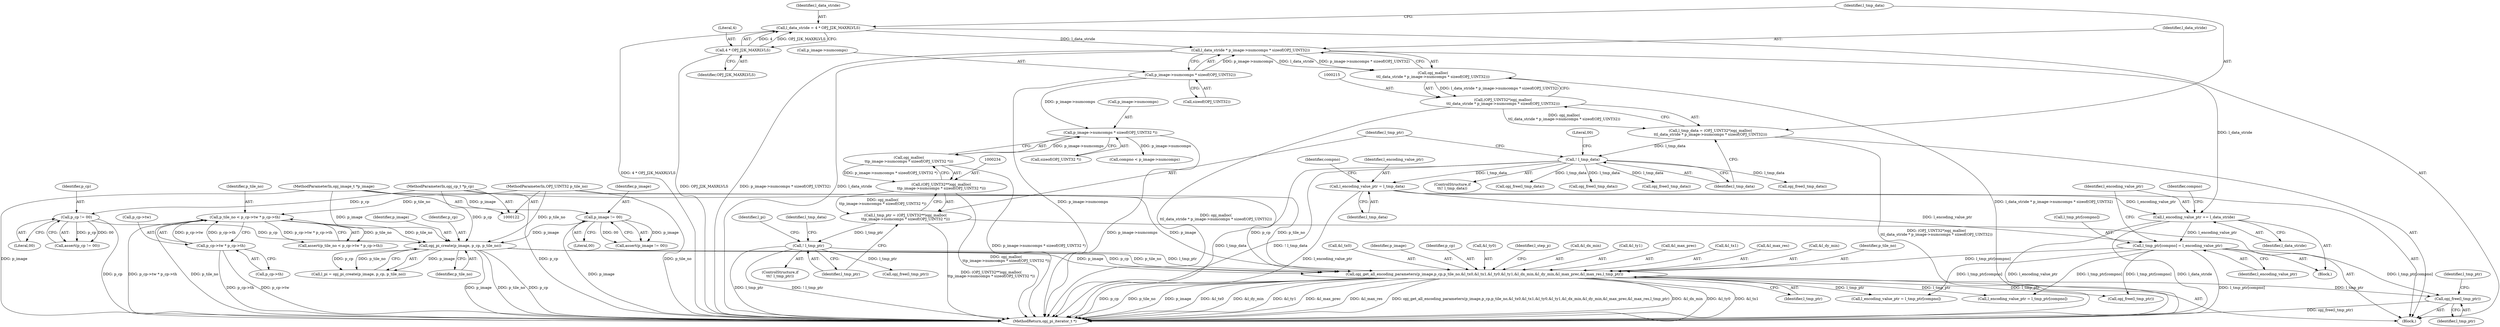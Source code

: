 digraph "0_openjpeg_c16bc057ba3f125051c9966cf1f5b68a05681de4@API" {
"1000672" [label="(Call,opj_free(l_tmp_ptr))"];
"1000289" [label="(Call,opj_get_all_encoding_parameters(p_image,p_cp,p_tile_no,&l_tx0,&l_tx1,&l_ty0,&l_ty1,&l_dx_min,&l_dy_min,&l_max_prec,&l_max_res,l_tmp_ptr))"];
"1000252" [label="(Call,opj_pi_create(p_image, p_cp, p_tile_no))"];
"1000179" [label="(Call,p_image != 00)"];
"1000123" [label="(MethodParameterIn,opj_image_t *p_image)"];
"1000175" [label="(Call,p_cp != 00)"];
"1000124" [label="(MethodParameterIn,opj_cp_t *p_cp)"];
"1000183" [label="(Call,p_tile_no < p_cp->tw * p_cp->th)"];
"1000125" [label="(MethodParameterIn,OPJ_UINT32 p_tile_no)"];
"1000185" [label="(Call,p_cp->tw * p_cp->th)"];
"1000281" [label="(Call,l_tmp_ptr[compno] = l_encoding_value_ptr)"];
"1000286" [label="(Call,l_encoding_value_ptr += l_data_stride)"];
"1000217" [label="(Call,l_data_stride * p_image->numcomps * sizeof(OPJ_UINT32))"];
"1000207" [label="(Call,l_data_stride = 4 * OPJ_J2K_MAXRLVLS)"];
"1000209" [label="(Call,4 * OPJ_J2K_MAXRLVLS)"];
"1000219" [label="(Call,p_image->numcomps * sizeof(OPJ_UINT32))"];
"1000266" [label="(Call,l_encoding_value_ptr = l_tmp_data)"];
"1000226" [label="(Call,! l_tmp_data)"];
"1000212" [label="(Call,l_tmp_data = (OPJ_UINT32*)opj_malloc(\n\t\tl_data_stride * p_image->numcomps * sizeof(OPJ_UINT32)))"];
"1000214" [label="(Call,(OPJ_UINT32*)opj_malloc(\n\t\tl_data_stride * p_image->numcomps * sizeof(OPJ_UINT32)))"];
"1000216" [label="(Call,opj_malloc(\n\t\tl_data_stride * p_image->numcomps * sizeof(OPJ_UINT32)))"];
"1000243" [label="(Call,! l_tmp_ptr)"];
"1000231" [label="(Call,l_tmp_ptr = (OPJ_UINT32**)opj_malloc(\n\t\tp_image->numcomps * sizeof(OPJ_UINT32 *)))"];
"1000233" [label="(Call,(OPJ_UINT32**)opj_malloc(\n\t\tp_image->numcomps * sizeof(OPJ_UINT32 *)))"];
"1000235" [label="(Call,opj_malloc(\n\t\tp_image->numcomps * sizeof(OPJ_UINT32 *)))"];
"1000236" [label="(Call,p_image->numcomps * sizeof(OPJ_UINT32 *))"];
"1000219" [label="(Call,p_image->numcomps * sizeof(OPJ_UINT32))"];
"1000253" [label="(Identifier,p_image)"];
"1000211" [label="(Identifier,OPJ_J2K_MAXRLVLS)"];
"1000246" [label="(Call,opj_free(l_tmp_data))"];
"1000251" [label="(Identifier,l_pi)"];
"1000243" [label="(Call,! l_tmp_ptr)"];
"1000293" [label="(Call,&l_tx0)"];
"1000216" [label="(Call,opj_malloc(\n\t\tl_data_stride * p_image->numcomps * sizeof(OPJ_UINT32)))"];
"1000208" [label="(Identifier,l_data_stride)"];
"1000210" [label="(Literal,4)"];
"1000289" [label="(Call,opj_get_all_encoding_parameters(p_image,p_cp,p_tile_no,&l_tx0,&l_tx1,&l_ty0,&l_ty1,&l_dx_min,&l_dy_min,&l_max_prec,&l_max_res,l_tmp_ptr))"];
"1000126" [label="(Block,)"];
"1000174" [label="(Call,assert(p_cp != 00))"];
"1000124" [label="(MethodParameterIn,opj_cp_t *p_cp)"];
"1000209" [label="(Call,4 * OPJ_J2K_MAXRLVLS)"];
"1000177" [label="(Literal,00)"];
"1000231" [label="(Call,l_tmp_ptr = (OPJ_UINT32**)opj_malloc(\n\t\tp_image->numcomps * sizeof(OPJ_UINT32 *)))"];
"1000225" [label="(ControlStructure,if\n\t\t(! l_tmp_data))"];
"1000285" [label="(Identifier,l_encoding_value_ptr)"];
"1000667" [label="(Call,opj_free(l_tmp_data))"];
"1000250" [label="(Call,l_pi = opj_pi_create(p_image, p_cp, p_tile_no))"];
"1000179" [label="(Call,p_image != 00)"];
"1000290" [label="(Identifier,p_image)"];
"1000357" [label="(Call,opj_free(l_tmp_ptr))"];
"1000675" [label="(Identifier,l_tmp_ptr)"];
"1000291" [label="(Identifier,p_cp)"];
"1000297" [label="(Call,&l_ty0)"];
"1000311" [label="(Identifier,l_step_p)"];
"1000696" [label="(MethodReturn,opj_pi_iterator_t *)"];
"1000235" [label="(Call,opj_malloc(\n\t\tp_image->numcomps * sizeof(OPJ_UINT32 *)))"];
"1000212" [label="(Call,l_tmp_data = (OPJ_UINT32*)opj_malloc(\n\t\tl_data_stride * p_image->numcomps * sizeof(OPJ_UINT32)))"];
"1000125" [label="(MethodParameterIn,OPJ_UINT32 p_tile_no)"];
"1000288" [label="(Identifier,l_data_stride)"];
"1000589" [label="(Call,l_encoding_value_ptr = l_tmp_ptr[compno])"];
"1000226" [label="(Call,! l_tmp_data)"];
"1000186" [label="(Call,p_cp->tw)"];
"1000280" [label="(Block,)"];
"1000176" [label="(Identifier,p_cp)"];
"1000301" [label="(Call,&l_dx_min)"];
"1000287" [label="(Identifier,l_encoding_value_ptr)"];
"1000123" [label="(MethodParameterIn,opj_image_t *p_image)"];
"1000299" [label="(Call,&l_ty1)"];
"1000184" [label="(Identifier,p_tile_no)"];
"1000673" [label="(Identifier,l_tmp_ptr)"];
"1000305" [label="(Call,&l_max_prec)"];
"1000214" [label="(Call,(OPJ_UINT32*)opj_malloc(\n\t\tl_data_stride * p_image->numcomps * sizeof(OPJ_UINT32)))"];
"1000255" [label="(Identifier,p_tile_no)"];
"1000217" [label="(Call,l_data_stride * p_image->numcomps * sizeof(OPJ_UINT32))"];
"1000183" [label="(Call,p_tile_no < p_cp->tw * p_cp->th)"];
"1000267" [label="(Identifier,l_encoding_value_ptr)"];
"1000232" [label="(Identifier,l_tmp_ptr)"];
"1000271" [label="(Identifier,compno)"];
"1000254" [label="(Identifier,p_cp)"];
"1000295" [label="(Call,&l_tx1)"];
"1000282" [label="(Call,l_tmp_ptr[compno])"];
"1000286" [label="(Call,l_encoding_value_ptr += l_data_stride)"];
"1000307" [label="(Call,&l_max_res)"];
"1000244" [label="(Identifier,l_tmp_ptr)"];
"1000266" [label="(Call,l_encoding_value_ptr = l_tmp_data)"];
"1000273" [label="(Call,compno < p_image->numcomps)"];
"1000281" [label="(Call,l_tmp_ptr[compno] = l_encoding_value_ptr)"];
"1000247" [label="(Identifier,l_tmp_data)"];
"1000189" [label="(Call,p_cp->th)"];
"1000303" [label="(Call,&l_dy_min)"];
"1000240" [label="(Call,sizeof(OPJ_UINT32 *))"];
"1000237" [label="(Call,p_image->numcomps)"];
"1000260" [label="(Call,opj_free(l_tmp_data))"];
"1000292" [label="(Identifier,p_tile_no)"];
"1000252" [label="(Call,opj_pi_create(p_image, p_cp, p_tile_no))"];
"1000242" [label="(ControlStructure,if\n\t\t(! l_tmp_ptr))"];
"1000355" [label="(Call,opj_free(l_tmp_data))"];
"1000227" [label="(Identifier,l_tmp_data)"];
"1000672" [label="(Call,opj_free(l_tmp_ptr))"];
"1000218" [label="(Identifier,l_data_stride)"];
"1000213" [label="(Identifier,l_tmp_data)"];
"1000175" [label="(Call,p_cp != 00)"];
"1000207" [label="(Call,l_data_stride = 4 * OPJ_J2K_MAXRLVLS)"];
"1000268" [label="(Identifier,l_tmp_data)"];
"1000437" [label="(Call,l_encoding_value_ptr = l_tmp_ptr[compno])"];
"1000230" [label="(Literal,00)"];
"1000262" [label="(Call,opj_free(l_tmp_ptr))"];
"1000180" [label="(Identifier,p_image)"];
"1000220" [label="(Call,p_image->numcomps)"];
"1000185" [label="(Call,p_cp->tw * p_cp->th)"];
"1000236" [label="(Call,p_image->numcomps * sizeof(OPJ_UINT32 *))"];
"1000181" [label="(Literal,00)"];
"1000233" [label="(Call,(OPJ_UINT32**)opj_malloc(\n\t\tp_image->numcomps * sizeof(OPJ_UINT32 *)))"];
"1000223" [label="(Call,sizeof(OPJ_UINT32))"];
"1000178" [label="(Call,assert(p_image != 00))"];
"1000182" [label="(Call,assert(p_tile_no < p_cp->tw * p_cp->th))"];
"1000279" [label="(Identifier,compno)"];
"1000309" [label="(Identifier,l_tmp_ptr)"];
"1000672" -> "1000126"  [label="AST: "];
"1000672" -> "1000673"  [label="CFG: "];
"1000673" -> "1000672"  [label="AST: "];
"1000675" -> "1000672"  [label="CFG: "];
"1000672" -> "1000696"  [label="DDG: opj_free(l_tmp_ptr)"];
"1000289" -> "1000672"  [label="DDG: l_tmp_ptr"];
"1000281" -> "1000672"  [label="DDG: l_tmp_ptr[compno]"];
"1000289" -> "1000126"  [label="AST: "];
"1000289" -> "1000309"  [label="CFG: "];
"1000290" -> "1000289"  [label="AST: "];
"1000291" -> "1000289"  [label="AST: "];
"1000292" -> "1000289"  [label="AST: "];
"1000293" -> "1000289"  [label="AST: "];
"1000295" -> "1000289"  [label="AST: "];
"1000297" -> "1000289"  [label="AST: "];
"1000299" -> "1000289"  [label="AST: "];
"1000301" -> "1000289"  [label="AST: "];
"1000303" -> "1000289"  [label="AST: "];
"1000305" -> "1000289"  [label="AST: "];
"1000307" -> "1000289"  [label="AST: "];
"1000309" -> "1000289"  [label="AST: "];
"1000311" -> "1000289"  [label="CFG: "];
"1000289" -> "1000696"  [label="DDG: p_cp"];
"1000289" -> "1000696"  [label="DDG: p_tile_no"];
"1000289" -> "1000696"  [label="DDG: p_image"];
"1000289" -> "1000696"  [label="DDG: &l_tx0"];
"1000289" -> "1000696"  [label="DDG: &l_dy_min"];
"1000289" -> "1000696"  [label="DDG: &l_ty1"];
"1000289" -> "1000696"  [label="DDG: &l_max_prec"];
"1000289" -> "1000696"  [label="DDG: &l_max_res"];
"1000289" -> "1000696"  [label="DDG: opj_get_all_encoding_parameters(p_image,p_cp,p_tile_no,&l_tx0,&l_tx1,&l_ty0,&l_ty1,&l_dx_min,&l_dy_min,&l_max_prec,&l_max_res,l_tmp_ptr)"];
"1000289" -> "1000696"  [label="DDG: &l_dx_min"];
"1000289" -> "1000696"  [label="DDG: &l_ty0"];
"1000289" -> "1000696"  [label="DDG: &l_tx1"];
"1000252" -> "1000289"  [label="DDG: p_image"];
"1000252" -> "1000289"  [label="DDG: p_cp"];
"1000252" -> "1000289"  [label="DDG: p_tile_no"];
"1000123" -> "1000289"  [label="DDG: p_image"];
"1000124" -> "1000289"  [label="DDG: p_cp"];
"1000125" -> "1000289"  [label="DDG: p_tile_no"];
"1000281" -> "1000289"  [label="DDG: l_tmp_ptr[compno]"];
"1000243" -> "1000289"  [label="DDG: l_tmp_ptr"];
"1000289" -> "1000357"  [label="DDG: l_tmp_ptr"];
"1000289" -> "1000437"  [label="DDG: l_tmp_ptr"];
"1000289" -> "1000589"  [label="DDG: l_tmp_ptr"];
"1000252" -> "1000250"  [label="AST: "];
"1000252" -> "1000255"  [label="CFG: "];
"1000253" -> "1000252"  [label="AST: "];
"1000254" -> "1000252"  [label="AST: "];
"1000255" -> "1000252"  [label="AST: "];
"1000250" -> "1000252"  [label="CFG: "];
"1000252" -> "1000696"  [label="DDG: p_image"];
"1000252" -> "1000696"  [label="DDG: p_tile_no"];
"1000252" -> "1000696"  [label="DDG: p_cp"];
"1000252" -> "1000250"  [label="DDG: p_image"];
"1000252" -> "1000250"  [label="DDG: p_cp"];
"1000252" -> "1000250"  [label="DDG: p_tile_no"];
"1000179" -> "1000252"  [label="DDG: p_image"];
"1000123" -> "1000252"  [label="DDG: p_image"];
"1000175" -> "1000252"  [label="DDG: p_cp"];
"1000124" -> "1000252"  [label="DDG: p_cp"];
"1000183" -> "1000252"  [label="DDG: p_tile_no"];
"1000125" -> "1000252"  [label="DDG: p_tile_no"];
"1000179" -> "1000178"  [label="AST: "];
"1000179" -> "1000181"  [label="CFG: "];
"1000180" -> "1000179"  [label="AST: "];
"1000181" -> "1000179"  [label="AST: "];
"1000178" -> "1000179"  [label="CFG: "];
"1000179" -> "1000696"  [label="DDG: p_image"];
"1000179" -> "1000178"  [label="DDG: p_image"];
"1000179" -> "1000178"  [label="DDG: 00"];
"1000123" -> "1000179"  [label="DDG: p_image"];
"1000123" -> "1000122"  [label="AST: "];
"1000123" -> "1000696"  [label="DDG: p_image"];
"1000175" -> "1000174"  [label="AST: "];
"1000175" -> "1000177"  [label="CFG: "];
"1000176" -> "1000175"  [label="AST: "];
"1000177" -> "1000175"  [label="AST: "];
"1000174" -> "1000175"  [label="CFG: "];
"1000175" -> "1000696"  [label="DDG: p_cp"];
"1000175" -> "1000174"  [label="DDG: p_cp"];
"1000175" -> "1000174"  [label="DDG: 00"];
"1000124" -> "1000175"  [label="DDG: p_cp"];
"1000124" -> "1000122"  [label="AST: "];
"1000124" -> "1000696"  [label="DDG: p_cp"];
"1000183" -> "1000182"  [label="AST: "];
"1000183" -> "1000185"  [label="CFG: "];
"1000184" -> "1000183"  [label="AST: "];
"1000185" -> "1000183"  [label="AST: "];
"1000182" -> "1000183"  [label="CFG: "];
"1000183" -> "1000696"  [label="DDG: p_cp->tw * p_cp->th"];
"1000183" -> "1000696"  [label="DDG: p_tile_no"];
"1000183" -> "1000182"  [label="DDG: p_tile_no"];
"1000183" -> "1000182"  [label="DDG: p_cp->tw * p_cp->th"];
"1000125" -> "1000183"  [label="DDG: p_tile_no"];
"1000185" -> "1000183"  [label="DDG: p_cp->tw"];
"1000185" -> "1000183"  [label="DDG: p_cp->th"];
"1000125" -> "1000122"  [label="AST: "];
"1000125" -> "1000696"  [label="DDG: p_tile_no"];
"1000185" -> "1000189"  [label="CFG: "];
"1000186" -> "1000185"  [label="AST: "];
"1000189" -> "1000185"  [label="AST: "];
"1000185" -> "1000696"  [label="DDG: p_cp->tw"];
"1000185" -> "1000696"  [label="DDG: p_cp->th"];
"1000281" -> "1000280"  [label="AST: "];
"1000281" -> "1000285"  [label="CFG: "];
"1000282" -> "1000281"  [label="AST: "];
"1000285" -> "1000281"  [label="AST: "];
"1000287" -> "1000281"  [label="CFG: "];
"1000281" -> "1000696"  [label="DDG: l_tmp_ptr[compno]"];
"1000286" -> "1000281"  [label="DDG: l_encoding_value_ptr"];
"1000266" -> "1000281"  [label="DDG: l_encoding_value_ptr"];
"1000281" -> "1000357"  [label="DDG: l_tmp_ptr[compno]"];
"1000281" -> "1000437"  [label="DDG: l_tmp_ptr[compno]"];
"1000281" -> "1000589"  [label="DDG: l_tmp_ptr[compno]"];
"1000286" -> "1000280"  [label="AST: "];
"1000286" -> "1000288"  [label="CFG: "];
"1000287" -> "1000286"  [label="AST: "];
"1000288" -> "1000286"  [label="AST: "];
"1000279" -> "1000286"  [label="CFG: "];
"1000286" -> "1000696"  [label="DDG: l_encoding_value_ptr"];
"1000286" -> "1000696"  [label="DDG: l_data_stride"];
"1000217" -> "1000286"  [label="DDG: l_data_stride"];
"1000266" -> "1000286"  [label="DDG: l_encoding_value_ptr"];
"1000217" -> "1000216"  [label="AST: "];
"1000217" -> "1000219"  [label="CFG: "];
"1000218" -> "1000217"  [label="AST: "];
"1000219" -> "1000217"  [label="AST: "];
"1000216" -> "1000217"  [label="CFG: "];
"1000217" -> "1000696"  [label="DDG: p_image->numcomps * sizeof(OPJ_UINT32)"];
"1000217" -> "1000696"  [label="DDG: l_data_stride"];
"1000217" -> "1000216"  [label="DDG: l_data_stride"];
"1000217" -> "1000216"  [label="DDG: p_image->numcomps * sizeof(OPJ_UINT32)"];
"1000207" -> "1000217"  [label="DDG: l_data_stride"];
"1000219" -> "1000217"  [label="DDG: p_image->numcomps"];
"1000207" -> "1000126"  [label="AST: "];
"1000207" -> "1000209"  [label="CFG: "];
"1000208" -> "1000207"  [label="AST: "];
"1000209" -> "1000207"  [label="AST: "];
"1000213" -> "1000207"  [label="CFG: "];
"1000207" -> "1000696"  [label="DDG: 4 * OPJ_J2K_MAXRLVLS"];
"1000209" -> "1000207"  [label="DDG: 4"];
"1000209" -> "1000207"  [label="DDG: OPJ_J2K_MAXRLVLS"];
"1000209" -> "1000211"  [label="CFG: "];
"1000210" -> "1000209"  [label="AST: "];
"1000211" -> "1000209"  [label="AST: "];
"1000209" -> "1000696"  [label="DDG: OPJ_J2K_MAXRLVLS"];
"1000219" -> "1000223"  [label="CFG: "];
"1000220" -> "1000219"  [label="AST: "];
"1000223" -> "1000219"  [label="AST: "];
"1000219" -> "1000696"  [label="DDG: p_image->numcomps"];
"1000219" -> "1000236"  [label="DDG: p_image->numcomps"];
"1000266" -> "1000126"  [label="AST: "];
"1000266" -> "1000268"  [label="CFG: "];
"1000267" -> "1000266"  [label="AST: "];
"1000268" -> "1000266"  [label="AST: "];
"1000271" -> "1000266"  [label="CFG: "];
"1000266" -> "1000696"  [label="DDG: l_encoding_value_ptr"];
"1000226" -> "1000266"  [label="DDG: l_tmp_data"];
"1000226" -> "1000225"  [label="AST: "];
"1000226" -> "1000227"  [label="CFG: "];
"1000227" -> "1000226"  [label="AST: "];
"1000230" -> "1000226"  [label="CFG: "];
"1000232" -> "1000226"  [label="CFG: "];
"1000226" -> "1000696"  [label="DDG: l_tmp_data"];
"1000226" -> "1000696"  [label="DDG: ! l_tmp_data"];
"1000212" -> "1000226"  [label="DDG: l_tmp_data"];
"1000226" -> "1000246"  [label="DDG: l_tmp_data"];
"1000226" -> "1000260"  [label="DDG: l_tmp_data"];
"1000226" -> "1000355"  [label="DDG: l_tmp_data"];
"1000226" -> "1000667"  [label="DDG: l_tmp_data"];
"1000212" -> "1000126"  [label="AST: "];
"1000212" -> "1000214"  [label="CFG: "];
"1000213" -> "1000212"  [label="AST: "];
"1000214" -> "1000212"  [label="AST: "];
"1000227" -> "1000212"  [label="CFG: "];
"1000212" -> "1000696"  [label="DDG: (OPJ_UINT32*)opj_malloc(\n\t\tl_data_stride * p_image->numcomps * sizeof(OPJ_UINT32))"];
"1000214" -> "1000212"  [label="DDG: opj_malloc(\n\t\tl_data_stride * p_image->numcomps * sizeof(OPJ_UINT32))"];
"1000214" -> "1000216"  [label="CFG: "];
"1000215" -> "1000214"  [label="AST: "];
"1000216" -> "1000214"  [label="AST: "];
"1000214" -> "1000696"  [label="DDG: opj_malloc(\n\t\tl_data_stride * p_image->numcomps * sizeof(OPJ_UINT32))"];
"1000216" -> "1000214"  [label="DDG: l_data_stride * p_image->numcomps * sizeof(OPJ_UINT32)"];
"1000216" -> "1000696"  [label="DDG: l_data_stride * p_image->numcomps * sizeof(OPJ_UINT32)"];
"1000243" -> "1000242"  [label="AST: "];
"1000243" -> "1000244"  [label="CFG: "];
"1000244" -> "1000243"  [label="AST: "];
"1000247" -> "1000243"  [label="CFG: "];
"1000251" -> "1000243"  [label="CFG: "];
"1000243" -> "1000696"  [label="DDG: l_tmp_ptr"];
"1000243" -> "1000696"  [label="DDG: ! l_tmp_ptr"];
"1000231" -> "1000243"  [label="DDG: l_tmp_ptr"];
"1000243" -> "1000262"  [label="DDG: l_tmp_ptr"];
"1000231" -> "1000126"  [label="AST: "];
"1000231" -> "1000233"  [label="CFG: "];
"1000232" -> "1000231"  [label="AST: "];
"1000233" -> "1000231"  [label="AST: "];
"1000244" -> "1000231"  [label="CFG: "];
"1000231" -> "1000696"  [label="DDG: (OPJ_UINT32**)opj_malloc(\n\t\tp_image->numcomps * sizeof(OPJ_UINT32 *))"];
"1000233" -> "1000231"  [label="DDG: opj_malloc(\n\t\tp_image->numcomps * sizeof(OPJ_UINT32 *))"];
"1000233" -> "1000235"  [label="CFG: "];
"1000234" -> "1000233"  [label="AST: "];
"1000235" -> "1000233"  [label="AST: "];
"1000233" -> "1000696"  [label="DDG: opj_malloc(\n\t\tp_image->numcomps * sizeof(OPJ_UINT32 *))"];
"1000235" -> "1000233"  [label="DDG: p_image->numcomps * sizeof(OPJ_UINT32 *)"];
"1000235" -> "1000236"  [label="CFG: "];
"1000236" -> "1000235"  [label="AST: "];
"1000235" -> "1000696"  [label="DDG: p_image->numcomps * sizeof(OPJ_UINT32 *)"];
"1000236" -> "1000235"  [label="DDG: p_image->numcomps"];
"1000236" -> "1000240"  [label="CFG: "];
"1000237" -> "1000236"  [label="AST: "];
"1000240" -> "1000236"  [label="AST: "];
"1000236" -> "1000696"  [label="DDG: p_image->numcomps"];
"1000236" -> "1000273"  [label="DDG: p_image->numcomps"];
}
